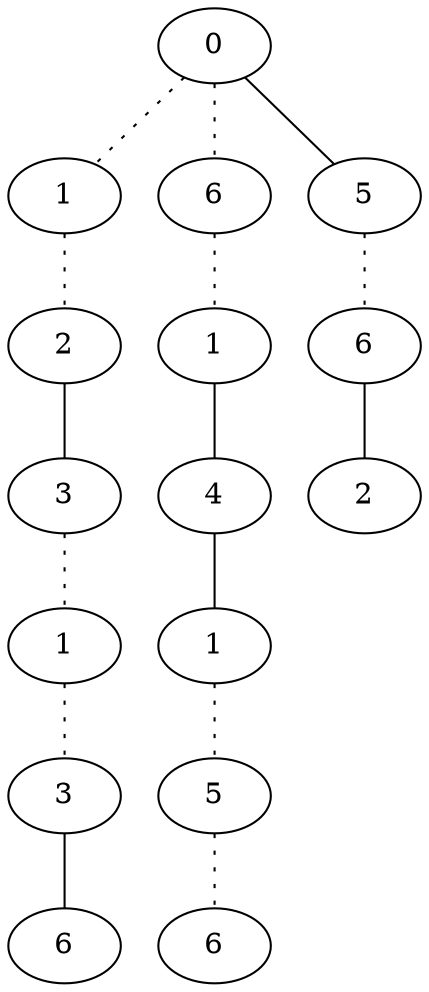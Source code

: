 graph {
a0[label=0];
a1[label=1];
a2[label=2];
a3[label=3];
a4[label=1];
a5[label=3];
a6[label=6];
a7[label=6];
a8[label=1];
a9[label=4];
a10[label=1];
a11[label=5];
a12[label=6];
a13[label=5];
a14[label=6];
a15[label=2];
a0 -- a1 [style=dotted];
a0 -- a7 [style=dotted];
a0 -- a13;
a1 -- a2 [style=dotted];
a2 -- a3;
a3 -- a4 [style=dotted];
a4 -- a5 [style=dotted];
a5 -- a6;
a7 -- a8 [style=dotted];
a8 -- a9;
a9 -- a10;
a10 -- a11 [style=dotted];
a11 -- a12 [style=dotted];
a13 -- a14 [style=dotted];
a14 -- a15;
}
